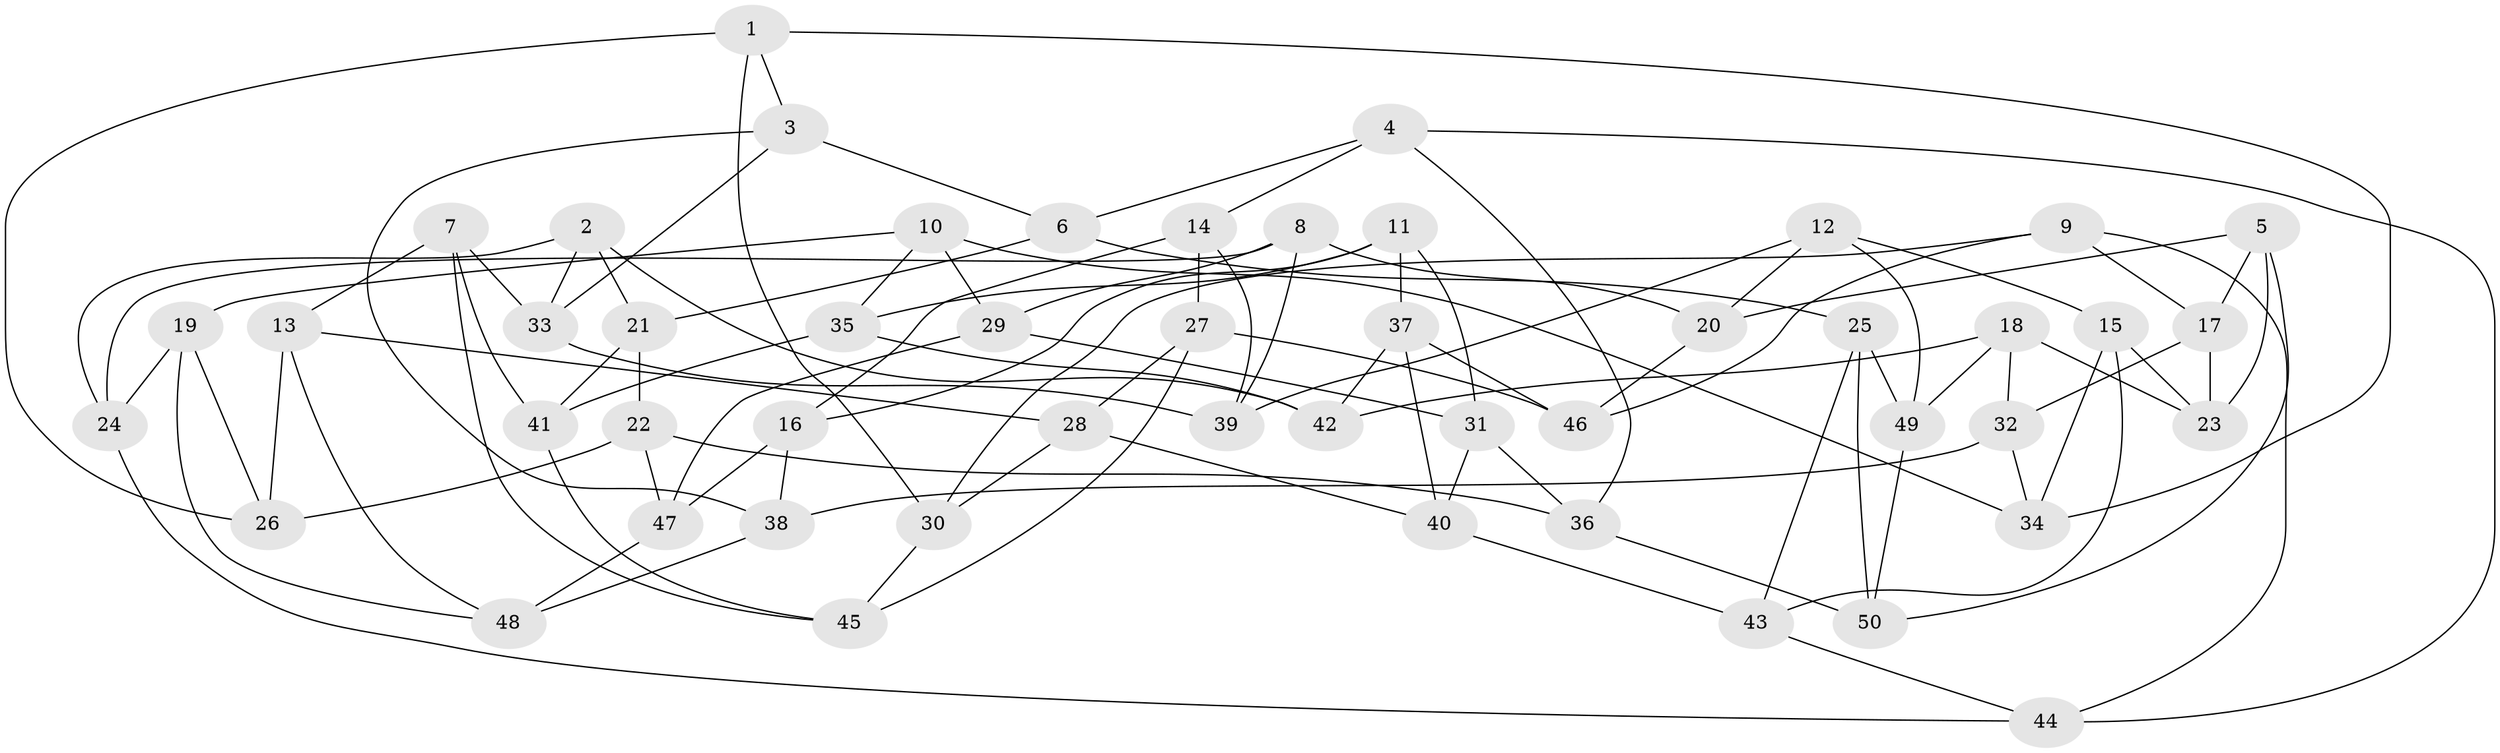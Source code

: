 // Generated by graph-tools (version 1.1) at 2025/59/03/09/25 04:59:27]
// undirected, 50 vertices, 100 edges
graph export_dot {
graph [start="1"]
  node [color=gray90,style=filled];
  1;
  2;
  3;
  4;
  5;
  6;
  7;
  8;
  9;
  10;
  11;
  12;
  13;
  14;
  15;
  16;
  17;
  18;
  19;
  20;
  21;
  22;
  23;
  24;
  25;
  26;
  27;
  28;
  29;
  30;
  31;
  32;
  33;
  34;
  35;
  36;
  37;
  38;
  39;
  40;
  41;
  42;
  43;
  44;
  45;
  46;
  47;
  48;
  49;
  50;
  1 -- 34;
  1 -- 3;
  1 -- 26;
  1 -- 30;
  2 -- 21;
  2 -- 24;
  2 -- 33;
  2 -- 42;
  3 -- 38;
  3 -- 33;
  3 -- 6;
  4 -- 44;
  4 -- 36;
  4 -- 6;
  4 -- 14;
  5 -- 23;
  5 -- 17;
  5 -- 50;
  5 -- 20;
  6 -- 25;
  6 -- 21;
  7 -- 13;
  7 -- 41;
  7 -- 33;
  7 -- 45;
  8 -- 24;
  8 -- 20;
  8 -- 29;
  8 -- 39;
  9 -- 46;
  9 -- 44;
  9 -- 17;
  9 -- 30;
  10 -- 35;
  10 -- 29;
  10 -- 19;
  10 -- 34;
  11 -- 31;
  11 -- 35;
  11 -- 37;
  11 -- 16;
  12 -- 20;
  12 -- 39;
  12 -- 49;
  12 -- 15;
  13 -- 28;
  13 -- 26;
  13 -- 48;
  14 -- 27;
  14 -- 16;
  14 -- 39;
  15 -- 43;
  15 -- 34;
  15 -- 23;
  16 -- 47;
  16 -- 38;
  17 -- 32;
  17 -- 23;
  18 -- 23;
  18 -- 49;
  18 -- 42;
  18 -- 32;
  19 -- 24;
  19 -- 48;
  19 -- 26;
  20 -- 46;
  21 -- 22;
  21 -- 41;
  22 -- 47;
  22 -- 36;
  22 -- 26;
  24 -- 44;
  25 -- 43;
  25 -- 49;
  25 -- 50;
  27 -- 46;
  27 -- 28;
  27 -- 45;
  28 -- 40;
  28 -- 30;
  29 -- 47;
  29 -- 31;
  30 -- 45;
  31 -- 36;
  31 -- 40;
  32 -- 38;
  32 -- 34;
  33 -- 39;
  35 -- 41;
  35 -- 42;
  36 -- 50;
  37 -- 46;
  37 -- 42;
  37 -- 40;
  38 -- 48;
  40 -- 43;
  41 -- 45;
  43 -- 44;
  47 -- 48;
  49 -- 50;
}
